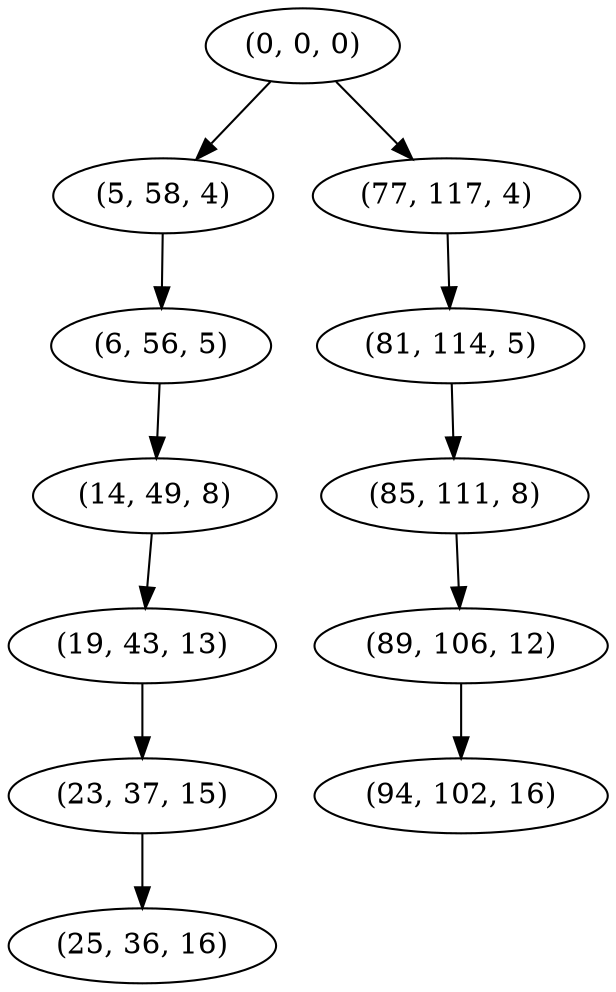 digraph tree {
    "(0, 0, 0)";
    "(5, 58, 4)";
    "(6, 56, 5)";
    "(14, 49, 8)";
    "(19, 43, 13)";
    "(23, 37, 15)";
    "(25, 36, 16)";
    "(77, 117, 4)";
    "(81, 114, 5)";
    "(85, 111, 8)";
    "(89, 106, 12)";
    "(94, 102, 16)";
    "(0, 0, 0)" -> "(5, 58, 4)";
    "(0, 0, 0)" -> "(77, 117, 4)";
    "(5, 58, 4)" -> "(6, 56, 5)";
    "(6, 56, 5)" -> "(14, 49, 8)";
    "(14, 49, 8)" -> "(19, 43, 13)";
    "(19, 43, 13)" -> "(23, 37, 15)";
    "(23, 37, 15)" -> "(25, 36, 16)";
    "(77, 117, 4)" -> "(81, 114, 5)";
    "(81, 114, 5)" -> "(85, 111, 8)";
    "(85, 111, 8)" -> "(89, 106, 12)";
    "(89, 106, 12)" -> "(94, 102, 16)";
}
